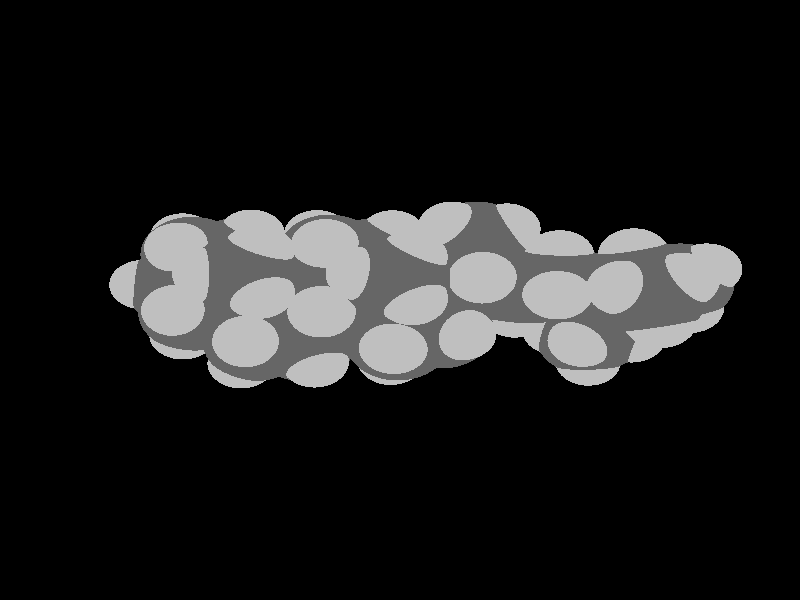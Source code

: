 global_settings {
	ambient_light rgb <0.200000002980232, 0.200000002980232, 0.200000002980232>
	max_trace_level 15
}

background { color rgb <0,0,0> }

camera {
	perspective
	location <-3.63409700432445, 3.61931072496708, -35.2380289102684>
	angle 40
	up <-0.0249551098233084, 0.992775087062693, 0.117366387868798>
	right <-0.996206785766451, -0.0344862504022379, 0.0798920429459129> * 1
	direction <0.0833623565320946, -0.11492747731007, 0.989869886637915> }

light_source {
	<-93.7354461821762, 81.6749355853809, -88.0978708612091>
	color rgb <1, 1, 1>
	fade_distance 208.812262866048
	fade_power 0
	spotlight
	area_light <20, 0, 0>, <0, 0, 20>, 20, 20
	circular
	orient
	point_at <93.7354461821762, -81.6749355853809, 88.0978708612091>
}

light_source {
	<85.7360226013721, 69.4371573066757, 53.5789065508009>
	color rgb <0.300000011920929, 0.300000011920929, 0.300000011920929> shadowless
	fade_distance 208.812262866048
	fade_power 0
	parallel
	point_at <-85.7360226013721, -69.4371573066757, -53.5789065508009>
}

#default {
	finish {ambient 0.5 diffuse 1 specular 0.2 roughness .01 metallic 1}
}

union {
cylinder {
	<-8.45821597785833, -0.21557308134584, -1.62707815277053>, 	<-8.38378285101988, 0.0160977760891691, -0.89568195118857>, 0.075
	pigment { rgbt <0.400000005960464, 0.400000005960464, 0.400000005960464, 0> }
}
cylinder {
	<-8.38378285101988, 0.0160977760891691, -0.89568195118857>, 	<-8.30934972418144, 0.247768633524178, -0.164285749606612>, 0.075
	pigment { rgbt <0.400000005960464, 0.400000005960464, 0.400000005960464, 0> }
}
cylinder {
	<-8.30934972418144, 0.247768633524178, -0.164285749606612>, 	<-8.98749447019136, 0.104102023850006, 0.215043871919387>, 0.075
	pigment { rgbt <0.400000005960464, 0.400000005960464, 0.400000005960464, 0> }
}
cylinder {
	<-8.98749447019136, 0.104102023850006, 0.215043871919387>, 	<-9.66563921620128, -0.0395645858241669, 0.594373493445385>, 0.075
	pigment { rgbt <0.400000005960464, 0.400000005960464, 0.400000005960464, 0> }
}
cylinder {
	<-8.30934972418144, 0.247768633524178, -0.164285749606612>, 	<-7.69570273540824, -0.0635323947071463, 0.212587495884251>, 0.075
	pigment { rgbt <0.400000005960464, 0.400000005960464, 0.400000005960464, 0> }
}
cylinder {
	<-7.69570273540824, -0.0635323947071463, 0.212587495884251>, 	<-7.08205574663504, -0.374833422938471, 0.589460741375114>, 0.075
	pigment { rgbt <0.400000005960464, 0.400000005960464, 0.400000005960464, 0> }
}
cylinder {
	<-7.08205574663504, -0.374833422938471, 0.589460741375114>, 	<-6.41656549258274, -0.104708851941628, 0.283760704627365>, 0.075
	pigment { rgbt <0.400000005960464, 0.400000005960464, 0.400000005960464, 0> }
}
cylinder {
	<-6.41656549258274, -0.104708851941628, 0.283760704627365>, 	<-5.75107523853045, 0.165415719055214, -0.0219393321203845>, 0.075
	pigment { rgbt <0.400000005960464, 0.400000005960464, 0.400000005960464, 0> }
}
cylinder {
	<-5.75107523853045, 0.165415719055214, -0.0219393321203845>, 	<-5.13056404941801, -0.00135088662715153, 0.39497457685716>, 0.075
	pigment { rgbt <0.400000005960464, 0.400000005960464, 0.400000005960464, 0> }
}
cylinder {
	<-5.13056404941801, -0.00135088662715153, 0.39497457685716>, 	<-4.51005286030558, -0.168117492309517, 0.811888485834705>, 0.075
	pigment { rgbt <0.400000005960464, 0.400000005960464, 0.400000005960464, 0> }
}
cylinder {
	<-4.51005286030558, -0.168117492309517, 0.811888485834705>, 	<-3.85988308833898, 0.173700369697438, 0.516353820999224>, 0.075
	pigment { rgbt <0.400000005960464, 0.400000005960464, 0.400000005960464, 0> }
}
cylinder {
	<-3.85988308833898, 0.173700369697438, 0.516353820999224>, 	<-3.20971331637238, 0.515518231704394, 0.220819156163743>, 0.075
	pigment { rgbt <0.400000005960464, 0.400000005960464, 0.400000005960464, 0> }
}
cylinder {
	<-3.20971331637238, 0.515518231704394, 0.220819156163743>, 	<-3.19172605106586, 1.24115654751113, 0.451242115612159>, 0.075
	pigment { rgbt <0.400000005960464, 0.400000005960464, 0.400000005960464, 0> }
}
cylinder {
	<-3.19172605106586, 1.24115654751113, 0.451242115612159>, 	<-3.17373878575934, 1.96679486331787, 0.681665075060574>, 0.075
	pigment { rgbt <0.400000005960464, 0.400000005960464, 0.400000005960464, 0> }
}
cylinder {
	<-3.20971331637238, 0.515518231704394, 0.220819156163743>, 	<-2.56648829060984, 0.11140259116868, 0.413279635547881>, 0.075
	pigment { rgbt <0.400000005960464, 0.400000005960464, 0.400000005960464, 0> }
}
cylinder {
	<-2.56648829060984, 0.11140259116868, 0.413279635547881>, 	<-1.9232632648473, -0.292713049367034, 0.60574011493202>, 0.075
	pigment { rgbt <0.400000005960464, 0.400000005960464, 0.400000005960464, 0> }
}
cylinder {
	<-1.9232632648473, -0.292713049367034, 0.60574011493202>, 	<-1.94317519187251, -1.04034498863289, 0.353826107164561>, 0.075
	pigment { rgbt <0.400000005960464, 0.400000005960464, 0.400000005960464, 0> }
}
cylinder {
	<-1.94317519187251, -1.04034498863289, 0.353826107164561>, 	<-1.96308711889772, -1.78797692789875, 0.101912099397102>, 0.075
	pigment { rgbt <0.400000005960464, 0.400000005960464, 0.400000005960464, 0> }
}
cylinder {
	<-1.96308711889772, -1.78797692789875, 0.101912099397102>, 	<-1.25905497889095, -2.00141743573247, -0.0768866106169089>, 0.075
	pigment { rgbt <0.400000005960464, 0.400000005960464, 0.400000005960464, 0> }
}
cylinder {
	<-1.25905497889095, -2.00141743573247, -0.0768866106169089>, 	<-0.555022838884177, -2.21485794356618, -0.25568532063092>, 0.075
	pigment { rgbt <0.400000005960464, 0.400000005960464, 0.400000005960464, 0> }
}
cylinder {
	<-0.555022838884177, -2.21485794356618, -0.25568532063092>, 	<-0.1125804066469, -1.63303369051526, 0.0137302797265256>, 0.075
	pigment { rgbt <0.400000005960464, 0.400000005960464, 0.400000005960464, 0> }
}
cylinder {
	<-0.1125804066469, -1.63303369051526, 0.0137302797265256>, 	<0.329862025590378, -1.05120943746434, 0.283145880083971>, 0.075
	pigment { rgbt <0.400000005960464, 0.400000005960464, 0.400000005960464, 0> }
}
cylinder {
	<0.329862025590378, -1.05120943746434, 0.283145880083971>, 	<1.03340909452867, -0.997998933185338, -0.00497328429248142>, 0.075
	pigment { rgbt <0.400000005960464, 0.400000005960464, 0.400000005960464, 0> }
}
cylinder {
	<1.03340909452867, -0.997998933185338, -0.00497328429248142>, 	<1.73695616346697, -0.94478842890634, -0.293092448668934>, 0.075
	pigment { rgbt <0.400000005960464, 0.400000005960464, 0.400000005960464, 0> }
}
cylinder {
	<1.73695616346697, -0.94478842890634, -0.293092448668934>, 	<2.14359346426764, -1.58830042969279, -0.184610858846351>, 0.075
	pigment { rgbt <0.400000005960464, 0.400000005960464, 0.400000005960464, 0> }
}
cylinder {
	<2.14359346426764, -1.58830042969279, -0.184610858846351>, 	<2.55023076506832, -2.23181243047924, -0.0761292690237673>, 0.075
	pigment { rgbt <0.400000005960464, 0.400000005960464, 0.400000005960464, 0> }
}
cylinder {
	<2.55023076506832, -2.23181243047924, -0.0761292690237673>, 	<3.2891687559948, -2.16186356729252, -0.323108179508795>, 0.075
	pigment { rgbt <0.400000005960464, 0.400000005960464, 0.400000005960464, 0> }
}
cylinder {
	<3.2891687559948, -2.16186356729252, -0.323108179508795>, 	<4.02810674692128, -2.0919147041058, -0.570087089993822>, 0.075
	pigment { rgbt <0.400000005960464, 0.400000005960464, 0.400000005960464, 0> }
}
cylinder {
	<4.02810674692128, -2.0919147041058, -0.570087089993822>, 	<4.3542495872914, -1.50256330571704, -0.198338815506676>, 0.075
	pigment { rgbt <0.400000005960464, 0.400000005960464, 0.400000005960464, 0> }
}
cylinder {
	<4.3542495872914, -1.50256330571704, -0.198338815506676>, 	<4.68039242766152, -0.913211907328288, 0.173409458980471>, 0.075
	pigment { rgbt <0.400000005960464, 0.400000005960464, 0.400000005960464, 0> }
}
cylinder {
	<4.68039242766152, -0.913211907328288, 0.173409458980471>, 	<5.44755302331972, -0.869990371174355, 0.0241297584388497>, 0.075
	pigment { rgbt <0.400000005960464, 0.400000005960464, 0.400000005960464, 0> }
}
cylinder {
	<5.44755302331972, -0.869990371174355, 0.0241297584388497>, 	<6.21471361897791, -0.826768835020422, -0.125149942102771>, 0.075
	pigment { rgbt <0.400000005960464, 0.400000005960464, 0.400000005960464, 0> }
}
cylinder {
	<6.21471361897791, -0.826768835020422, -0.125149942102771>, 	<6.54442383777858, -0.296343115771083, 0.28644751000576>, 0.075
	pigment { rgbt <0.400000005960464, 0.400000005960464, 0.400000005960464, 0> }
}
cylinder {
	<6.54442383777858, -0.296343115771083, 0.28644751000576>, 	<6.87413405657924, 0.234082603478257, 0.698044962114291>, 0.075
	pigment { rgbt <0.400000005960464, 0.400000005960464, 0.400000005960464, 0> }
}
cylinder {
	<6.87413405657924, 0.234082603478257, 0.698044962114291>, 	<6.53212649660425, 0.929499993084417, 0.611604217970314>, 0.075
	pigment { rgbt <0.400000005960464, 0.400000005960464, 0.400000005960464, 0> }
}
cylinder {
	<6.53212649660425, 0.929499993084417, 0.611604217970314>, 	<6.19011893662925, 1.62491738269058, 0.525163473826338>, 0.075
	pigment { rgbt <0.400000005960464, 0.400000005960464, 0.400000005960464, 0> }
}
cylinder {
	<6.19011893662925, 1.62491738269058, 0.525163473826338>, 	<5.4378550241046, 1.58114357018344, 0.654522656542715>, 0.075
	pigment { rgbt <0.400000005960464, 0.400000005960464, 0.400000005960464, 0> }
}
cylinder {
	<5.4378550241046, 1.58114357018344, 0.654522656542715>, 	<4.68559111157995, 1.53736975767629, 0.783881839259092>, 0.075
	pigment { rgbt <0.400000005960464, 0.400000005960464, 0.400000005960464, 0> }
}
cylinder {
	<4.68559111157995, 1.53736975767629, 0.783881839259092>, 	<4.30932143672275, 0.988985845208509, 0.353938485904396>, 0.075
	pigment { rgbt <0.400000005960464, 0.400000005960464, 0.400000005960464, 0> }
}
cylinder {
	<4.30932143672275, 0.988985845208509, 0.353938485904396>, 	<3.93305176186555, 0.440601932740724, -0.0760048674503002>, 0.075
	pigment { rgbt <0.400000005960464, 0.400000005960464, 0.400000005960464, 0> }
}
cylinder {
	<4.68039242766152, -0.913211907328288, 0.173409458980471>, 	<4.30672209476353, -0.236304987293782, 0.0487022957650852>, 0.075
	pigment { rgbt <0.400000005960464, 0.400000005960464, 0.400000005960464, 0> }
}
cylinder {
	<4.30672209476353, -0.236304987293782, 0.0487022957650852>, 	<3.93305176186555, 0.440601932740724, -0.0760048674503002>, 0.075
	pigment { rgbt <0.400000005960464, 0.400000005960464, 0.400000005960464, 0> }
}
cylinder {
	<3.93305176186555, 0.440601932740724, -0.0760048674503002>, 	<3.96955027701878, 0.667804259022662, -0.813255332966056>, 0.075
	pigment { rgbt <0.400000005960464, 0.400000005960464, 0.400000005960464, 0> }
}
cylinder {
	<3.96955027701878, 0.667804259022662, -0.813255332966056>, 	<4.00604879217202, 0.895006585304599, -1.55050579848181>, 0.075
	pigment { rgbt <0.400000005960464, 0.400000005960464, 0.400000005960464, 0> }
}
cylinder {
	<3.93305176186555, 0.440601932740724, -0.0760048674503002>, 	<3.20150754339922, 0.340069576303512, 0.176120295359474>, 0.075
	pigment { rgbt <0.400000005960464, 0.400000005960464, 0.400000005960464, 0> }
}
cylinder {
	<3.20150754339922, 0.340069576303512, 0.176120295359474>, 	<2.4699633249329, 0.239537219866299, 0.428245458169249>, 0.075
	pigment { rgbt <0.400000005960464, 0.400000005960464, 0.400000005960464, 0> }
}
cylinder {
	<1.73695616346697, -0.94478842890634, -0.293092448668934>, 	<2.10345974419993, -0.35262560452002, 0.0675765047501575>, 0.075
	pigment { rgbt <0.400000005960464, 0.400000005960464, 0.400000005960464, 0> }
}
cylinder {
	<2.10345974419993, -0.35262560452002, 0.0675765047501575>, 	<2.4699633249329, 0.239537219866299, 0.428245458169249>, 0.075
	pigment { rgbt <0.400000005960464, 0.400000005960464, 0.400000005960464, 0> }
}
cylinder {
	<2.4699633249329, 0.239537219866299, 0.428245458169249>, 	<2.03485328364927, 0.903269282736862, 0.412215731123218>, 0.075
	pigment { rgbt <0.400000005960464, 0.400000005960464, 0.400000005960464, 0> }
}
cylinder {
	<2.03485328364927, 0.903269282736862, 0.412215731123218>, 	<1.59974324236564, 1.56700134560742, 0.396186004077187>, 0.075
	pigment { rgbt <0.400000005960464, 0.400000005960464, 0.400000005960464, 0> }
}
cylinder {
	<1.59974324236564, 1.56700134560742, 0.396186004077187>, 	<0.871464695876013, 1.46592975907465, 0.617075592722276>, 0.075
	pigment { rgbt <0.400000005960464, 0.400000005960464, 0.400000005960464, 0> }
}
cylinder {
	<0.871464695876013, 1.46592975907465, 0.617075592722276>, 	<0.14318614938639, 1.36485817254188, 0.837965181367365>, 0.075
	pigment { rgbt <0.400000005960464, 0.400000005960464, 0.400000005960464, 0> }
}
cylinder {
	<0.14318614938639, 1.36485817254188, 0.837965181367365>, 	<-0.21459420763089, 0.784989835041982, 0.43556635254957>, 0.075
	pigment { rgbt <0.400000005960464, 0.400000005960464, 0.400000005960464, 0> }
}
cylinder {
	<-0.21459420763089, 0.784989835041982, 0.43556635254957>, 	<-0.57237456464817, 0.205121497542084, 0.0331675237317747>, 0.075
	pigment { rgbt <0.400000005960464, 0.400000005960464, 0.400000005960464, 0> }
}
cylinder {
	<-1.9232632648473, -0.292713049367034, 0.60574011493202>, 	<-1.24781891474774, -0.0437957759124748, 0.319453819331897>, 0.075
	pigment { rgbt <0.400000005960464, 0.400000005960464, 0.400000005960464, 0> }
}
cylinder {
	<-1.24781891474774, -0.0437957759124748, 0.319453819331897>, 	<-0.57237456464817, 0.205121497542084, 0.0331675237317747>, 0.075
	pigment { rgbt <0.400000005960464, 0.400000005960464, 0.400000005960464, 0> }
}
cylinder {
	<0.329862025590378, -1.05120943746434, 0.283145880083971>, 	<-0.121256269528896, -0.423043969961126, 0.158156701907873>, 0.075
	pigment { rgbt <0.400000005960464, 0.400000005960464, 0.400000005960464, 0> }
}
cylinder {
	<-0.121256269528896, -0.423043969961126, 0.158156701907873>, 	<-0.57237456464817, 0.205121497542084, 0.0331675237317747>, 0.075
	pigment { rgbt <0.400000005960464, 0.400000005960464, 0.400000005960464, 0> }
}
cylinder {
	<-0.57237456464817, 0.205121497542084, 0.0331675237317747>, 	<-0.624328073343569, 0.409846860367977, -0.713817884811988>, 0.075
	pigment { rgbt <0.400000005960464, 0.400000005960464, 0.400000005960464, 0> }
}
cylinder {
	<-0.624328073343569, 0.409846860367977, -0.713817884811988>, 	<-0.676281582038968, 0.61457222319387, -1.46080329335575>, 0.075
	pigment { rgbt <0.400000005960464, 0.400000005960464, 0.400000005960464, 0> }
}
cylinder {
	<-7.08486495850599, -1.97046671698719, 0.569701252432741>, 	<-7.08346035257051, -1.17265006996283, 0.579580996903928>, 0.075
	pigment { rgbt <0.400000005960464, 0.400000005960464, 0.400000005960464, 0> }
}
cylinder {
	<-7.08346035257051, -1.17265006996283, 0.579580996903928>, 	<-7.08205574663504, -0.374833422938471, 0.589460741375114>, 0.075
	pigment { rgbt <0.400000005960464, 0.400000005960464, 0.400000005960464, 0> }
}
cylinder {
	<-6.78321654706841, -2.54693194088127, 1.97019130102746>, 	<-6.9340407527872, -2.25869932893423, 1.2699462767301>, 0.075
	pigment { rgbt <0.400000005960464, 0.400000005960464, 0.400000005960464, 0> }
}
cylinder {
	<-6.9340407527872, -2.25869932893423, 1.2699462767301>, 	<-7.08486495850599, -1.97046671698719, 0.569701252432741>, 0.075
	pigment { rgbt <0.400000005960464, 0.400000005960464, 0.400000005960464, 0> }
}
cylinder {
	<-8.45821597785833, -0.21557308134584, -1.62707815277053>, 	<-8.95407051063488, 0.119242620689135, -1.92065840631334>, 0.075
	pigment { rgbt <0.400000005960464, 0.400000005960464, 0.400000005960464, 0> }
}
cylinder {
	<-8.95407051063488, 0.119242620689135, -1.92065840631334>, 	<-9.26912873871874, 0.331979290105304, -2.10719471558872>, 0.075
	pigment { rgbt <0.75, 0.75, 0.75, 0> }
}
cylinder {
	<-8.45821597785833, -0.21557308134584, -1.62707815277053>, 	<-8.58867166419232, -0.881626811530992, -1.70811282019845>, 0.075
	pigment { rgbt <0.400000005960464, 0.400000005960464, 0.400000005960464, 0> }
}
cylinder {
	<-8.58867166419232, -0.881626811530992, -1.70811282019845>, 	<-8.67274936437527, -1.31089338783702, -1.7603390486128>, 0.075
	pigment { rgbt <0.75, 0.75, 0.75, 0> }
}
cylinder {
	<-8.45821597785833, -0.21557308134584, -1.62707815277053>, 	<-7.91150273433278, -0.0319234233743556, -1.96903176736632>, 0.075
	pigment { rgbt <0.400000005960464, 0.400000005960464, 0.400000005960464, 0> }
}
cylinder {
	<-7.91150273433278, -0.0319234233743556, -1.96903176736632>, 	<-7.56293057181529, 0.0851674998524325, -2.18705376030668>, 0.075
	pigment { rgbt <0.75, 0.75, 0.75, 0> }
}
cylinder {
	<-8.30934972418144, 0.247768633524178, -0.164285749606612>, 	<-8.18958919591096, 0.883762803959543, -0.186357114133848>, 0.075
	pigment { rgbt <0.400000005960464, 0.400000005960464, 0.400000005960464, 0> }
}
cylinder {
	<-8.18958919591096, 0.883762803959543, -0.186357114133848>, 	<-8.11477021912057, 1.28109265682354, -0.200145938666801>, 0.075
	pigment { rgbt <0.75, 0.75, 0.75, 0> }
}
cylinder {
	<-9.66563921620128, -0.0395645858241669, 0.594373493445385>, 	<-9.84118773174338, -0.689350962022959, 0.594532541666328>, 0.075
	pigment { rgbt <0.400000005960464, 0.400000005960464, 0.400000005960464, 0> }
}
cylinder {
	<-9.84118773174338, -0.689350962022959, 0.594532541666328>, 	<-9.95335871391706, -1.1045477285477, 0.594634169385031>, 0.075
	pigment { rgbt <0.75, 0.75, 0.75, 0> }
}
cylinder {
	<-9.66563921620128, -0.0395645858241669, 0.594373493445385>, 	<-10.1323562022319, 0.329210344640557, 0.33670849858429>, 0.075
	pigment { rgbt <0.400000005960464, 0.400000005960464, 0.400000005960464, 0> }
}
cylinder {
	<-10.1323562022319, 0.329210344640557, 0.33670849858429>, 	<-10.4241182516285, 0.559745192736722, 0.175632580611379>, 0.075
	pigment { rgbt <0.75, 0.75, 0.75, 0> }
}
cylinder {
	<-9.66563921620128, -0.0395645858241669, 0.594373493445385>, 	<-9.64112403777792, 0.136601307062355, 1.23847117878489>, 0.075
	pigment { rgbt <0.400000005960464, 0.400000005960464, 0.400000005960464, 0> }
}
cylinder {
	<-9.64112403777792, 0.136601307062355, 1.23847117878489>, 	<-9.62552407680979, 0.2487025125069, 1.64833557289387>, 0.075
	pigment { rgbt <0.75, 0.75, 0.75, 0> }
}
cylinder {
	<-7.08205574663504, -0.374833422938471, 0.589460741375114>, 	<-7.12244597497765, -0.147784216867712, 1.22592544156917>, 0.075
	pigment { rgbt <0.400000005960464, 0.400000005960464, 0.400000005960464, 0> }
}
cylinder {
	<-7.12244597497765, -0.147784216867712, 1.22592544156917>, 	<-7.14833774396769, -0.00223649816976802, 1.63392504107512>, 0.075
	pigment { rgbt <0.75, 0.75, 0.75, 0> }
}
cylinder {
	<-5.75107523853045, 0.165415719055214, -0.0219393321203845>, 	<-5.78646761215308, 0.840248746703893, -0.0844563943953649>, 0.075
	pigment { rgbt <0.400000005960464, 0.400000005960464, 0.400000005960464, 0> }
}
cylinder {
	<-5.78646761215308, 0.840248746703893, -0.0844563943953649>, 	<-5.8091871862767, 1.27344712882443, -0.12458823312118>, 0.075
	pigment { rgbt <0.75, 0.75, 0.75, 0> }
}
cylinder {
	<-5.75107523853045, 0.165415719055214, -0.0219393321203845>, 	<-5.69784297794066, -0.0416136903448086, -0.652017946067471>, 0.075
	pigment { rgbt <0.400000005960464, 0.400000005960464, 0.400000005960464, 0> }
}
cylinder {
	<-5.69784297794066, -0.0416136903448086, -0.652017946067471>, 	<-5.6640522012283, -0.173031827925625, -1.0519792762688>, 0.075
	pigment { rgbt <0.75, 0.75, 0.75, 0> }
}
cylinder {
	<-4.51005286030558, -0.168117492309517, 0.811888485834705>, 	<-4.41583286548112, -0.81467005167262, 0.83153528970466>, 0.075
	pigment { rgbt <0.400000005960464, 0.400000005960464, 0.400000005960464, 0> }
}
cylinder {
	<-4.41583286548112, -0.81467005167262, 0.83153528970466>, 	<-4.35663851611925, -1.22087107249683, 0.843878527191446>, 0.075
	pigment { rgbt <0.75, 0.75, 0.75, 0> }
}
cylinder {
	<-4.51005286030558, -0.168117492309517, 0.811888485834705>, 	<-4.62020642522508, -0.0208405064456864, 1.44576290965714>, 0.075
	pigment { rgbt <0.400000005960464, 0.400000005960464, 0.400000005960464, 0> }
}
cylinder {
	<-4.62020642522508, -0.0208405064456864, 1.44576290965714>, 	<-4.68980443272327, 0.0722130844567265, 1.84626194874266>, 0.075
	pigment { rgbt <0.75, 0.75, 0.75, 0> }
}
cylinder {
	<-3.20971331637238, 0.515518231704394, 0.220819156163743>, 	<-3.28741024731728, 0.51605178021718, -0.436448371254613>, 0.075
	pigment { rgbt <0.400000005960464, 0.400000005960464, 0.400000005960464, 0> }
}
cylinder {
	<-3.28741024731728, 0.51605178021718, -0.436448371254613>, 	<-3.3365802905393, 0.516389433237906, -0.852396238674445>, 0.075
	pigment { rgbt <0.75, 0.75, 0.75, 0> }
}
cylinder {
	<-3.17373878575934, 1.96679486331787, 0.681665075060574>, 	<-2.94915969140011, 2.01568479152417, 1.30990446786828>, 0.075
	pigment { rgbt <0.400000005960464, 0.400000005960464, 0.400000005960464, 0> }
}
cylinder {
	<-2.94915969140011, 2.01568479152417, 1.30990446786828>, 	<-2.80615875104118, 2.04681549728968, 1.70993646638693>, 0.075
	pigment { rgbt <0.75, 0.75, 0.75, 0> }
}
cylinder {
	<-3.17373878575934, 1.96679486331787, 0.681665075060574>, 	<-3.78124737247564, 2.26226105708662, 0.611388325518104>, 0.075
	pigment { rgbt <0.400000005960464, 0.400000005960464, 0.400000005960464, 0> }
}
cylinder {
	<-3.78124737247564, 2.26226105708662, 0.611388325518104>, 	<-4.17140365524784, 2.45201638625615, 0.566254946391715>, 0.075
	pigment { rgbt <0.75, 0.75, 0.75, 0> }
}
cylinder {
	<-3.17373878575934, 1.96679486331787, 0.681665075060574>, 	<-2.72141812919936, 2.34544436363065, 0.356583154564228>, 0.075
	pigment { rgbt <0.400000005960464, 0.400000005960464, 0.400000005960464, 0> }
}
cylinder {
	<-2.72141812919936, 2.34544436363065, 0.356583154564228>, 	<-2.43228740041424, 2.58748328975924, 0.148785497692213>, 0.075
	pigment { rgbt <0.75, 0.75, 0.75, 0> }
}
cylinder {
	<-1.9232632648473, -0.292713049367034, 0.60574011493202>, 	<-1.88561535616721, -0.349496324297317, 1.2681024382937>, 0.075
	pigment { rgbt <0.400000005960464, 0.400000005960464, 0.400000005960464, 0> }
}
cylinder {
	<-1.88561535616721, -0.349496324297317, 1.2681024382937>, 	<-1.86170679651195, -0.385556928025067, 1.68874012247557>, 0.075
	pigment { rgbt <0.75, 0.75, 0.75, 0> }
}
cylinder {
	<-1.96308711889772, -1.78797692789875, 0.101912099397102>, 	<-2.37713535457765, -1.84956960548044, -0.41265618141702>, 0.075
	pigment { rgbt <0.400000005960464, 0.400000005960464, 0.400000005960464, 0> }
}
cylinder {
	<-2.37713535457765, -1.84956960548044, -0.41265618141702>, 	<-2.63950444178384, -1.88859890980571, -0.738721597251389>, 0.075
	pigment { rgbt <0.75, 0.75, 0.75, 0> }
}
cylinder {
	<-1.96308711889772, -1.78797692789875, 0.101912099397102>, 	<-2.20509073808087, -2.15357192247644, 0.584198200501326>, 0.075
	pigment { rgbt <0.400000005960464, 0.400000005960464, 0.400000005960464, 0> }
}
cylinder {
	<-2.20509073808087, -2.15357192247644, 0.584198200501326>, 	<-2.35687018005922, -2.38286520517352, 0.886677624348752>, 0.075
	pigment { rgbt <0.75, 0.75, 0.75, 0> }
}
cylinder {
	<-0.555022838884177, -2.21485794356618, -0.25568532063092>, 	<-0.533894817809817, -2.27518646603861, -0.925699034572978>, 0.075
	pigment { rgbt <0.400000005960464, 0.400000005960464, 0.400000005960464, 0> }
}
cylinder {
	<-0.533894817809817, -2.27518646603861, -0.925699034572978>, 	<-0.520394853784433, -2.31373398926457, -1.35381111392469>, 0.075
	pigment { rgbt <0.75, 0.75, 0.75, 0> }
}
cylinder {
	<-0.555022838884177, -2.21485794356618, -0.25568532063092>, 	<-0.368273495438232, -2.77712592131525, 0.0539554943794767>, 0.075
	pigment { rgbt <0.400000005960464, 0.400000005960464, 0.400000005960464, 0> }
}
cylinder {
	<-0.368273495438232, -2.77712592131525, 0.0539554943794767>, 	<-0.249407169153341, -3.13501060069038, 0.251042485257165>, 0.075
	pigment { rgbt <0.75, 0.75, 0.75, 0> }
}
cylinder {
	<0.329862025590378, -1.05120943746434, 0.283145880083971>, 	<0.40422467559249, -1.20452411176965, 0.922925902734491>, 0.075
	pigment { rgbt <0.400000005960464, 0.400000005960464, 0.400000005960464, 0> }
}
cylinder {
	<0.40422467559249, -1.20452411176965, 0.922925902734491>, 	<0.451294480650934, -1.30156868766823, 1.32789158033732>, 0.075
	pigment { rgbt <0.75, 0.75, 0.75, 0> }
}
cylinder {
	<1.73695616346697, -0.94478842890634, -0.293092448668934>, 	<1.70260698364632, -0.829381322834453, -0.938997753039805>, 0.075
	pigment { rgbt <0.400000005960464, 0.400000005960464, 0.400000005960464, 0> }
}
cylinder {
	<1.70260698364632, -0.829381322834453, -0.938997753039805>, 	<1.68096165740808, -0.756656894647763, -1.34601856416613>, 0.075
	pigment { rgbt <0.75, 0.75, 0.75, 0> }
}
cylinder {
	<2.55023076506832, -2.23181243047924, -0.0761292690237673>, 	<2.29119441246159, -2.70804122575143, -0.430936199843875>, 0.075
	pigment { rgbt <0.400000005960464, 0.400000005960464, 0.400000005960464, 0> }
}
cylinder {
	<2.29119441246159, -2.70804122575143, -0.430936199843875>, 	<2.1293108464696, -3.00565820047689, -0.652671144077878>, 0.075
	pigment { rgbt <0.75, 0.75, 0.75, 0> }
}
cylinder {
	<2.55023076506832, -2.23181243047924, -0.0761292690237673>, 	<2.4863415928856, -2.4230589438004, 0.550771278832814>, 0.075
	pigment { rgbt <0.400000005960464, 0.400000005960464, 0.400000005960464, 0> }
}
cylinder {
	<2.4863415928856, -2.4230589438004, 0.550771278832814>, 	<2.44602777210407, -2.54373475473548, 0.946343102206146>, 0.075
	pigment { rgbt <0.75, 0.75, 0.75, 0> }
}
cylinder {
	<4.02810674692128, -2.0919147041058, -0.570087089993822>, 	<4.05125089746101, -1.98100646568844, -1.21258775425156>, 0.075
	pigment { rgbt <0.400000005960464, 0.400000005960464, 0.400000005960464, 0> }
}
cylinder {
	<4.05125089746101, -1.98100646568844, -1.21258775425156>, 	<4.06577470451521, -1.91140746041368, -1.61578058968758>, 0.075
	pigment { rgbt <0.75, 0.75, 0.75, 0> }
}
cylinder {
	<4.02810674692128, -2.0919147041058, -0.570087089993822>, 	<4.37257009418742, -2.68022073565097, -0.45505155173866>, 0.075
	pigment { rgbt <0.400000005960464, 0.400000005960464, 0.400000005960464, 0> }
}
cylinder {
	<4.37257009418742, -2.68022073565097, -0.45505155173866>, 	<4.59596278293002, -3.06175121555085, -0.380448264057318>, 0.075
	pigment { rgbt <0.75, 0.75, 0.75, 0> }
}
cylinder {
	<4.68039242766152, -0.913211907328288, 0.173409458980471>, 	<4.62429224869758, -1.0639247132149, 0.832895504546181>, 0.075
	pigment { rgbt <0.400000005960464, 0.400000005960464, 0.400000005960464, 0> }
}
cylinder {
	<4.62429224869758, -1.0639247132149, 0.832895504546181>, 	<4.58827476953312, -1.16068546239766, 1.25629923237888>, 0.075
	pigment { rgbt <0.75, 0.75, 0.75, 0> }
}
cylinder {
	<6.21471361897791, -0.826768835020422, -0.125149942102771>, 	<6.32744669519047, -0.694985811688712, -0.770498093388528>, 0.075
	pigment { rgbt <0.400000005960464, 0.400000005960464, 0.400000005960464, 0> }
}
cylinder {
	<6.32744669519047, -0.694985811688712, -0.770498093388528>, 	<6.39918554387199, -0.611124333875732, -1.18117200496266>, 0.075
	pigment { rgbt <0.75, 0.75, 0.75, 0> }
}
cylinder {
	<6.21471361897791, -0.826768835020422, -0.125149942102771>, 	<6.45263821055314, -1.44237090462891, 0.000799203369621544>, 0.075
	pigment { rgbt <0.400000005960464, 0.400000005960464, 0.400000005960464, 0> }
}
cylinder {
	<6.45263821055314, -1.44237090462891, 0.000799203369621544>, 	<6.6045135834964, -1.83533067935179, 0.0811968340384833>, 0.075
	pigment { rgbt <0.75, 0.75, 0.75, 0> }
}
cylinder {
	<6.87413405657924, 0.234082603478257, 0.698044962114291>, 	<7.51981409504981, 0.319180157727355, 0.539106238507875>, 0.075
	pigment { rgbt <0.400000005960464, 0.400000005960464, 0.400000005960464, 0> }
}
cylinder {
	<7.51981409504981, 0.319180157727355, 0.539106238507875>, 	<7.93144648302596, 0.373431346209904, 0.437780005014639>, 0.075
	pigment { rgbt <0.75, 0.75, 0.75, 0> }
}
cylinder {
	<6.87413405657924, 0.234082603478257, 0.698044962114291>, 	<6.89347348695528, 0.0543467270289386, 1.32503484045086>, 0.075
	pigment { rgbt <0.400000005960464, 0.400000005960464, 0.400000005960464, 0> }
}
cylinder {
	<6.89347348695528, 0.0543467270289386, 1.32503484045086>, 	<6.90561097703286, -0.0584560998678448, 1.71853574916888>, 0.075
	pigment { rgbt <0.75, 0.75, 0.75, 0> }
}
cylinder {
	<6.19011893662925, 1.62491738269058, 0.525163473826338>, 	<6.28846312370504, 1.85160521063191, -0.101613003890383>, 0.075
	pigment { rgbt <0.400000005960464, 0.400000005960464, 0.400000005960464, 0> }
}
cylinder {
	<6.28846312370504, 1.85160521063191, -0.101613003890383>, 	<6.35133649378591, 1.99653119073075, -0.502323514732185>, 0.075
	pigment { rgbt <0.75, 0.75, 0.75, 0> }
}
cylinder {
	<6.19011893662925, 1.62491738269058, 0.525163473826338>, 	<6.49072517955129, 2.08232617793423, 0.961373560391784>, 0.075
	pigment { rgbt <0.400000005960464, 0.400000005960464, 0.400000005960464, 0> }
}
cylinder {
	<6.49072517955129, 2.08232617793423, 0.961373560391784>, 	<6.68696385770932, 2.38092708683068, 1.24613574614919>, 0.075
	pigment { rgbt <0.75, 0.75, 0.75, 0> }
}
cylinder {
	<4.68559111157995, 1.53736975767629, 0.783881839259092>, 	<4.38148207017568, 2.10973125100908, 0.667682429679867>, 0.075
	pigment { rgbt <0.400000005960464, 0.400000005960464, 0.400000005960464, 0> }
}
cylinder {
	<4.38148207017568, 2.10973125100908, 0.667682429679867>, 	<4.18960067074374, 2.47086988672511, 0.594364960326544>, 0.075
	pigment { rgbt <0.75, 0.75, 0.75, 0> }
}
cylinder {
	<4.68559111157995, 1.53736975767629, 0.783881839259092>, 	<4.58275097655569, 1.4208159419047, 1.45075556346388>, 0.075
	pigment { rgbt <0.400000005960464, 0.400000005960464, 0.400000005960464, 0> }
}
cylinder {
	<4.58275097655569, 1.4208159419047, 1.45075556346388>, 	<4.51640617920815, 1.3456240988988, 1.88097283299905>, 0.075
	pigment { rgbt <0.75, 0.75, 0.75, 0> }
}
cylinder {
	<4.00604879217202, 0.895006585304599, -1.55050579848181>, 	<4.64066190360817, 0.94271569962475, -1.82901863504229>, 0.075
	pigment { rgbt <0.400000005960464, 0.400000005960464, 0.400000005960464, 0> }
}
cylinder {
	<4.64066190360817, 0.94271569962475, -1.82901863504229>, 	<5.05328627705591, 0.973736085194077, -2.01010721107699>, 0.075
	pigment { rgbt <0.75, 0.75, 0.75, 0> }
}
cylinder {
	<4.00604879217202, 0.895006585304599, -1.55050579848181>, 	<3.69712800122999, 1.48459075461234, -1.65814651094849>, 0.075
	pigment { rgbt <0.400000005960464, 0.400000005960464, 0.400000005960464, 0> }
}
cylinder {
	<3.69712800122999, 1.48459075461234, -1.65814651094849>, 	<3.49954056307157, 1.86169203431915, -1.72699410308685>, 0.075
	pigment { rgbt <0.75, 0.75, 0.75, 0> }
}
cylinder {
	<4.00604879217202, 0.895006585304599, -1.55050579848181>, 	<3.68355619083372, 0.4817747748723, -1.92768011889181>, 0.075
	pigment { rgbt <0.400000005960464, 0.400000005960464, 0.400000005960464, 0> }
}
cylinder {
	<3.68355619083372, 0.4817747748723, -1.92768011889181>, 	<3.48241541065599, 0.224039346525476, -2.16292625091295>, 0.075
	pigment { rgbt <0.75, 0.75, 0.75, 0> }
}
cylinder {
	<2.4699633249329, 0.239537219866299, 0.428245458169249>, 	<2.48176036745742, 0.0478336939446945, 1.06566378973371>, 0.075
	pigment { rgbt <0.400000005960464, 0.400000005960464, 0.400000005960464, 0> }
}
cylinder {
	<2.48176036745742, 0.0478336939446945, 1.06566378973371>, 	<2.48925131418795, -0.0738951968133045, 1.47041495994372>, 0.075
	pigment { rgbt <0.75, 0.75, 0.75, 0> }
}
cylinder {
	<1.59974324236564, 1.56700134560742, 0.396186004077187>, 	<1.58245702790751, 1.82795892797691, -0.216939397188339>, 0.075
	pigment { rgbt <0.400000005960464, 0.400000005960464, 0.400000005960464, 0> }
}
cylinder {
	<1.58245702790751, 1.82795892797691, -0.216939397188339>, 	<1.57147251786603, 1.99378419821644, -0.606549403659115>, 0.075
	pigment { rgbt <0.75, 0.75, 0.75, 0> }
}
cylinder {
	<1.59974324236564, 1.56700134560742, 0.396186004077187>, 	<1.88846181085187, 2.05967193278653, 0.765476410441765>, 0.075
	pigment { rgbt <0.400000005960464, 0.400000005960464, 0.400000005960464, 0> }
}
cylinder {
	<1.88846181085187, 2.05967193278653, 0.765476410441765>, 	<2.07401243359808, 2.37629630072766, 1.00280809726195>, 0.075
	pigment { rgbt <0.75, 0.75, 0.75, 0> }
}
cylinder {
	<0.14318614938639, 1.36485817254188, 0.837965181367365>, 	<-0.225104851653821, 1.92391430481256, 0.763139702889812>, 0.075
	pigment { rgbt <0.400000005960464, 0.400000005960464, 0.400000005960464, 0> }
}
cylinder {
	<-0.225104851653821, 1.92391430481256, 0.763139702889812>, 	<-0.460541958819824, 2.28130169183386, 0.715306076368094>, 0.075
	pigment { rgbt <0.75, 0.75, 0.75, 0> }
}
cylinder {
	<0.14318614938639, 1.36485817254188, 0.837965181367365>, 	<0.160793906530451, 1.22552189348795, 1.50890730515785>, 0.075
	pigment { rgbt <0.400000005960464, 0.400000005960464, 0.400000005960464, 0> }
}
cylinder {
	<0.160793906530451, 1.22552189348795, 1.50890730515785>, 	<0.172159816198868, 1.13557951477934, 1.94200434922464>, 0.075
	pigment { rgbt <0.75, 0.75, 0.75, 0> }
}
cylinder {
	<-0.676281582038968, 0.61457222319387, -1.46080329335575>, 	<-1.0172063993909, 1.14029378311616, -1.54520894424576>, 0.075
	pigment { rgbt <0.400000005960464, 0.400000005960464, 0.400000005960464, 0> }
}
cylinder {
	<-1.0172063993909, 1.14029378311616, -1.54520894424576>, 	<-1.22709914577216, 1.46395793552669, -1.59717387309138>, 0.075
	pigment { rgbt <0.75, 0.75, 0.75, 0> }
}
cylinder {
	<-0.676281582038968, 0.61457222319387, -1.46080329335575>, 	<-0.998101475639174, 0.133956969012142, -1.7998624704696>, 0.075
	pigment { rgbt <0.400000005960464, 0.400000005960464, 0.400000005960464, 0> }
}
cylinder {
	<-0.998101475639174, 0.133956969012142, -1.7998624704696>, 	<-1.20328216227463, -0.172465877497732, -2.01603429873046>, 0.075
	pigment { rgbt <0.75, 0.75, 0.75, 0> }
}
cylinder {
	<-0.676281582038968, 0.61457222319387, -1.46080329335575>, 	<-0.0791478113194848, 0.755461817324428, -1.76473095642103>, 0.075
	pigment { rgbt <0.400000005960464, 0.400000005960464, 0.400000005960464, 0> }
}
cylinder {
	<-0.0791478113194848, 0.755461817324428, -1.76473095642103>, 	<0.306057910473703, 0.846348450205398, -1.96079200767076>, 0.075
	pigment { rgbt <0.75, 0.75, 0.75, 0> }
}
cylinder {
	<-7.08486495850599, -1.97046671698719, 0.569701252432741>, 	<-6.7035303883873, -2.20397671020309, 0.0976355353538111>, 0.075
	pigment { rgbt <0.400000005960464, 0.400000005960464, 0.400000005960464, 0> }
}
cylinder {
	<-6.7035303883873, -2.20397671020309, 0.0976355353538111>, 	<-6.46470754615642, -2.3502197330997, -0.198010558934102>, 0.075
	pigment { rgbt <0.75, 0.75, 0.75, 0> }
}
cylinder {
	<-7.08486495850599, -1.97046671698719, 0.569701252432741>, 	<-7.68814516458631, -2.17139341538471, 0.415905725732815>, 0.075
	pigment { rgbt <0.400000005960464, 0.400000005960464, 0.400000005960464, 0> }
}
cylinder {
	<-7.68814516458631, -2.17139341538471, 0.415905725732815>, 	<-8.06733774766892, -2.29768616128904, 0.319237341045036>, 0.075
	pigment { rgbt <0.75, 0.75, 0.75, 0> }
}
cylinder {
	<-6.78321654706841, -2.54693194088127, 1.97019130102746>, 	<-6.15148006986436, -2.38611771629902, 2.1642056671844>, 0.075
	pigment { rgbt <0.400000005960464, 0.400000005960464, 0.400000005960464, 0> }
}
cylinder {
	<-6.15148006986436, -2.38611771629902, 2.1642056671844>, 	<-5.74544919555322, -2.28275889095814, 2.28890295088134>, 0.075
	pigment { rgbt <0.75, 0.75, 0.75, 0> }
}
cylinder {
	<-6.78321654706841, -2.54693194088127, 1.97019130102746>, 	<-6.80000743945717, -3.22144674430655, 1.94561170872421>, 0.075
	pigment { rgbt <0.400000005960464, 0.400000005960464, 0.400000005960464, 0> }
}
cylinder {
	<-6.80000743945717, -3.22144674430655, 1.94561170872421>, 	<-6.81075514438584, -3.65319783349174, 1.92987852437486>, 0.075
	pigment { rgbt <0.75, 0.75, 0.75, 0> }
}
cylinder {
	<-6.78321654706841, -2.54693194088127, 1.97019130102746>, 	<-7.22350416710995, -2.32562563655573, 2.41746278222057>, 0.075
	pigment { rgbt <0.400000005960464, 0.400000005960464, 0.400000005960464, 0> }
}
cylinder {
	<-7.22350416710995, -2.32562563655573, 2.41746278222057>, 	<-7.50302401102025, -2.18512769651461, 2.70141638190805>, 0.075
	pigment { rgbt <0.75, 0.75, 0.75, 0> }
}
sphere {
	<-8.45821597785833, -0.21557308134584, -1.62707815277053>, 0.4104
	pigment { rgbt <0.400000005960464, 0.400000005960464, 0.400000005960464,0> }
}
sphere {
	<-8.30934972418144, 0.247768633524178, -0.164285749606612>, 0.4104
	pigment { rgbt <0.400000005960464, 0.400000005960464, 0.400000005960464,0> }
}
sphere {
	<-9.66563921620128, -0.0395645858241669, 0.594373493445385>, 0.4104
	pigment { rgbt <0.400000005960464, 0.400000005960464, 0.400000005960464,0> }
}
sphere {
	<-7.08205574663504, -0.374833422938471, 0.589460741375114>, 0.4104
	pigment { rgbt <0.400000005960464, 0.400000005960464, 0.400000005960464,0> }
}
sphere {
	<-5.75107523853045, 0.165415719055214, -0.0219393321203845>, 0.4104
	pigment { rgbt <0.400000005960464, 0.400000005960464, 0.400000005960464,0> }
}
sphere {
	<-4.51005286030558, -0.168117492309517, 0.811888485834705>, 0.4104
	pigment { rgbt <0.400000005960464, 0.400000005960464, 0.400000005960464,0> }
}
sphere {
	<-3.20971331637238, 0.515518231704394, 0.220819156163743>, 0.4104
	pigment { rgbt <0.400000005960464, 0.400000005960464, 0.400000005960464,0> }
}
sphere {
	<-3.17373878575934, 1.96679486331787, 0.681665075060574>, 0.4104
	pigment { rgbt <0.400000005960464, 0.400000005960464, 0.400000005960464,0> }
}
sphere {
	<-1.9232632648473, -0.292713049367034, 0.60574011493202>, 0.4104
	pigment { rgbt <0.400000005960464, 0.400000005960464, 0.400000005960464,0> }
}
sphere {
	<-1.96308711889772, -1.78797692789875, 0.101912099397102>, 0.4104
	pigment { rgbt <0.400000005960464, 0.400000005960464, 0.400000005960464,0> }
}
sphere {
	<-0.555022838884177, -2.21485794356618, -0.25568532063092>, 0.4104
	pigment { rgbt <0.400000005960464, 0.400000005960464, 0.400000005960464,0> }
}
sphere {
	<0.329862025590378, -1.05120943746434, 0.283145880083971>, 0.4104
	pigment { rgbt <0.400000005960464, 0.400000005960464, 0.400000005960464,0> }
}
sphere {
	<1.73695616346697, -0.94478842890634, -0.293092448668934>, 0.4104
	pigment { rgbt <0.400000005960464, 0.400000005960464, 0.400000005960464,0> }
}
sphere {
	<2.55023076506832, -2.23181243047924, -0.0761292690237673>, 0.4104
	pigment { rgbt <0.400000005960464, 0.400000005960464, 0.400000005960464,0> }
}
sphere {
	<4.02810674692128, -2.0919147041058, -0.570087089993822>, 0.4104
	pigment { rgbt <0.400000005960464, 0.400000005960464, 0.400000005960464,0> }
}
sphere {
	<4.68039242766152, -0.913211907328288, 0.173409458980471>, 0.4104
	pigment { rgbt <0.400000005960464, 0.400000005960464, 0.400000005960464,0> }
}
sphere {
	<6.21471361897791, -0.826768835020422, -0.125149942102771>, 0.4104
	pigment { rgbt <0.400000005960464, 0.400000005960464, 0.400000005960464,0> }
}
sphere {
	<6.87413405657924, 0.234082603478257, 0.698044962114291>, 0.4104
	pigment { rgbt <0.400000005960464, 0.400000005960464, 0.400000005960464,0> }
}
sphere {
	<6.19011893662925, 1.62491738269058, 0.525163473826338>, 0.4104
	pigment { rgbt <0.400000005960464, 0.400000005960464, 0.400000005960464,0> }
}
sphere {
	<4.68559111157995, 1.53736975767629, 0.783881839259092>, 0.4104
	pigment { rgbt <0.400000005960464, 0.400000005960464, 0.400000005960464,0> }
}
sphere {
	<3.93305176186555, 0.440601932740724, -0.0760048674503002>, 0.4104
	pigment { rgbt <0.400000005960464, 0.400000005960464, 0.400000005960464,0> }
}
sphere {
	<4.00604879217202, 0.895006585304599, -1.55050579848181>, 0.4104
	pigment { rgbt <0.400000005960464, 0.400000005960464, 0.400000005960464,0> }
}
sphere {
	<2.4699633249329, 0.239537219866299, 0.428245458169249>, 0.4104
	pigment { rgbt <0.400000005960464, 0.400000005960464, 0.400000005960464,0> }
}
sphere {
	<1.59974324236564, 1.56700134560742, 0.396186004077187>, 0.4104
	pigment { rgbt <0.400000005960464, 0.400000005960464, 0.400000005960464,0> }
}
sphere {
	<0.14318614938639, 1.36485817254188, 0.837965181367365>, 0.4104
	pigment { rgbt <0.400000005960464, 0.400000005960464, 0.400000005960464,0> }
}
sphere {
	<-0.57237456464817, 0.205121497542084, 0.0331675237317747>, 0.4104
	pigment { rgbt <0.400000005960464, 0.400000005960464, 0.400000005960464,0> }
}
sphere {
	<-0.676281582038968, 0.61457222319387, -1.46080329335575>, 0.4104
	pigment { rgbt <0.400000005960464, 0.400000005960464, 0.400000005960464,0> }
}
sphere {
	<-7.08486495850599, -1.97046671698719, 0.569701252432741>, 0.4104
	pigment { rgbt <0.400000005960464, 0.400000005960464, 0.400000005960464,0> }
}
sphere {
	<-6.78321654706841, -2.54693194088127, 1.97019130102746>, 0.4104
	pigment { rgbt <0.400000005960464, 0.400000005960464, 0.400000005960464,0> }
}
sphere {
	<-9.26912873871874, 0.331979290105304, -2.10719471558872>, 0.1674
	pigment { rgbt <0.75, 0.75, 0.75,0> }
}
sphere {
	<-8.67274936437527, -1.31089338783702, -1.7603390486128>, 0.1674
	pigment { rgbt <0.75, 0.75, 0.75,0> }
}
sphere {
	<-7.56293057181529, 0.0851674998524325, -2.18705376030668>, 0.1674
	pigment { rgbt <0.75, 0.75, 0.75,0> }
}
sphere {
	<-8.11477021912057, 1.28109265682354, -0.200145938666801>, 0.1674
	pigment { rgbt <0.75, 0.75, 0.75,0> }
}
sphere {
	<-9.95335871391706, -1.1045477285477, 0.594634169385031>, 0.1674
	pigment { rgbt <0.75, 0.75, 0.75,0> }
}
sphere {
	<-10.4241182516285, 0.559745192736722, 0.175632580611379>, 0.1674
	pigment { rgbt <0.75, 0.75, 0.75,0> }
}
sphere {
	<-9.62552407680979, 0.2487025125069, 1.64833557289387>, 0.1674
	pigment { rgbt <0.75, 0.75, 0.75,0> }
}
sphere {
	<-7.14833774396769, -0.00223649816976802, 1.63392504107512>, 0.1674
	pigment { rgbt <0.75, 0.75, 0.75,0> }
}
sphere {
	<-5.8091871862767, 1.27344712882443, -0.12458823312118>, 0.1674
	pigment { rgbt <0.75, 0.75, 0.75,0> }
}
sphere {
	<-5.6640522012283, -0.173031827925625, -1.0519792762688>, 0.1674
	pigment { rgbt <0.75, 0.75, 0.75,0> }
}
sphere {
	<-4.35663851611925, -1.22087107249683, 0.843878527191446>, 0.1674
	pigment { rgbt <0.75, 0.75, 0.75,0> }
}
sphere {
	<-4.68980443272327, 0.0722130844567265, 1.84626194874266>, 0.1674
	pigment { rgbt <0.75, 0.75, 0.75,0> }
}
sphere {
	<-3.3365802905393, 0.516389433237906, -0.852396238674445>, 0.1674
	pigment { rgbt <0.75, 0.75, 0.75,0> }
}
sphere {
	<-2.80615875104118, 2.04681549728968, 1.70993646638693>, 0.1674
	pigment { rgbt <0.75, 0.75, 0.75,0> }
}
sphere {
	<-4.17140365524784, 2.45201638625615, 0.566254946391715>, 0.1674
	pigment { rgbt <0.75, 0.75, 0.75,0> }
}
sphere {
	<-2.43228740041424, 2.58748328975924, 0.148785497692213>, 0.1674
	pigment { rgbt <0.75, 0.75, 0.75,0> }
}
sphere {
	<-1.86170679651195, -0.385556928025067, 1.68874012247557>, 0.1674
	pigment { rgbt <0.75, 0.75, 0.75,0> }
}
sphere {
	<-2.63950444178384, -1.88859890980571, -0.738721597251389>, 0.1674
	pigment { rgbt <0.75, 0.75, 0.75,0> }
}
sphere {
	<-2.35687018005922, -2.38286520517352, 0.886677624348752>, 0.1674
	pigment { rgbt <0.75, 0.75, 0.75,0> }
}
sphere {
	<-0.520394853784433, -2.31373398926457, -1.35381111392469>, 0.1674
	pigment { rgbt <0.75, 0.75, 0.75,0> }
}
sphere {
	<-0.249407169153341, -3.13501060069038, 0.251042485257165>, 0.1674
	pigment { rgbt <0.75, 0.75, 0.75,0> }
}
sphere {
	<0.451294480650934, -1.30156868766823, 1.32789158033732>, 0.1674
	pigment { rgbt <0.75, 0.75, 0.75,0> }
}
sphere {
	<1.68096165740808, -0.756656894647763, -1.34601856416613>, 0.1674
	pigment { rgbt <0.75, 0.75, 0.75,0> }
}
sphere {
	<2.1293108464696, -3.00565820047689, -0.652671144077878>, 0.1674
	pigment { rgbt <0.75, 0.75, 0.75,0> }
}
sphere {
	<2.44602777210407, -2.54373475473548, 0.946343102206146>, 0.1674
	pigment { rgbt <0.75, 0.75, 0.75,0> }
}
sphere {
	<4.06577470451521, -1.91140746041368, -1.61578058968758>, 0.1674
	pigment { rgbt <0.75, 0.75, 0.75,0> }
}
sphere {
	<4.59596278293002, -3.06175121555085, -0.380448264057318>, 0.1674
	pigment { rgbt <0.75, 0.75, 0.75,0> }
}
sphere {
	<4.58827476953312, -1.16068546239766, 1.25629923237888>, 0.1674
	pigment { rgbt <0.75, 0.75, 0.75,0> }
}
sphere {
	<6.39918554387199, -0.611124333875732, -1.18117200496266>, 0.1674
	pigment { rgbt <0.75, 0.75, 0.75,0> }
}
sphere {
	<6.6045135834964, -1.83533067935179, 0.0811968340384833>, 0.1674
	pigment { rgbt <0.75, 0.75, 0.75,0> }
}
sphere {
	<7.93144648302596, 0.373431346209904, 0.437780005014639>, 0.1674
	pigment { rgbt <0.75, 0.75, 0.75,0> }
}
sphere {
	<6.90561097703286, -0.0584560998678448, 1.71853574916888>, 0.1674
	pigment { rgbt <0.75, 0.75, 0.75,0> }
}
sphere {
	<6.35133649378591, 1.99653119073075, -0.502323514732185>, 0.1674
	pigment { rgbt <0.75, 0.75, 0.75,0> }
}
sphere {
	<6.68696385770932, 2.38092708683068, 1.24613574614919>, 0.1674
	pigment { rgbt <0.75, 0.75, 0.75,0> }
}
sphere {
	<4.18960067074374, 2.47086988672511, 0.594364960326544>, 0.1674
	pigment { rgbt <0.75, 0.75, 0.75,0> }
}
sphere {
	<4.51640617920815, 1.3456240988988, 1.88097283299905>, 0.1674
	pigment { rgbt <0.75, 0.75, 0.75,0> }
}
sphere {
	<5.05328627705591, 0.973736085194077, -2.01010721107699>, 0.1674
	pigment { rgbt <0.75, 0.75, 0.75,0> }
}
sphere {
	<3.49954056307157, 1.86169203431915, -1.72699410308685>, 0.1674
	pigment { rgbt <0.75, 0.75, 0.75,0> }
}
sphere {
	<3.48241541065599, 0.224039346525476, -2.16292625091295>, 0.1674
	pigment { rgbt <0.75, 0.75, 0.75,0> }
}
sphere {
	<2.48925131418795, -0.0738951968133045, 1.47041495994372>, 0.1674
	pigment { rgbt <0.75, 0.75, 0.75,0> }
}
sphere {
	<1.57147251786603, 1.99378419821644, -0.606549403659115>, 0.1674
	pigment { rgbt <0.75, 0.75, 0.75,0> }
}
sphere {
	<2.07401243359808, 2.37629630072766, 1.00280809726195>, 0.1674
	pigment { rgbt <0.75, 0.75, 0.75,0> }
}
sphere {
	<-0.460541958819824, 2.28130169183386, 0.715306076368094>, 0.1674
	pigment { rgbt <0.75, 0.75, 0.75,0> }
}
sphere {
	<0.172159816198868, 1.13557951477934, 1.94200434922464>, 0.1674
	pigment { rgbt <0.75, 0.75, 0.75,0> }
}
sphere {
	<-1.22709914577216, 1.46395793552669, -1.59717387309138>, 0.1674
	pigment { rgbt <0.75, 0.75, 0.75,0> }
}
sphere {
	<-1.20328216227463, -0.172465877497732, -2.01603429873046>, 0.1674
	pigment { rgbt <0.75, 0.75, 0.75,0> }
}
sphere {
	<0.306057910473703, 0.846348450205398, -1.96079200767076>, 0.1674
	pigment { rgbt <0.75, 0.75, 0.75,0> }
}
sphere {
	<-6.46470754615642, -2.3502197330997, -0.198010558934102>, 0.1674
	pigment { rgbt <0.75, 0.75, 0.75,0> }
}
sphere {
	<-8.06733774766892, -2.29768616128904, 0.319237341045036>, 0.1674
	pigment { rgbt <0.75, 0.75, 0.75,0> }
}
sphere {
	<-5.74544919555322, -2.28275889095814, 2.28890295088134>, 0.1674
	pigment { rgbt <0.75, 0.75, 0.75,0> }
}
sphere {
	<-6.81075514438584, -3.65319783349174, 1.92987852437486>, 0.1674
	pigment { rgbt <0.75, 0.75, 0.75,0> }
}
sphere {
	<-7.50302401102025, -2.18512769651461, 2.70141638190805>, 0.1674
	pigment { rgbt <0.75, 0.75, 0.75,0> }
}
}
merge {
}
union {
}
merge {
sphere {
	<-8.45821597785833, -0.21557308134584, -1.62707815277053>, 1.69983
	pigment { rgbt <0, 0, 0,0> }
}
sphere {
	<-8.30934972418144, 0.247768633524178, -0.164285749606612>, 1.69983
	pigment { rgbt <0, 0, 0,0> }
}
sphere {
	<-9.66563921620128, -0.0395645858241669, 0.594373493445385>, 1.69983
	pigment { rgbt <0, 0, 0,0> }
}
sphere {
	<-7.08205574663504, -0.374833422938471, 0.589460741375114>, 1.69983
	pigment { rgbt <0, 0, 0,0> }
}
sphere {
	<-5.75107523853045, 0.165415719055214, -0.0219393321203845>, 1.69983
	pigment { rgbt <0, 0, 0,0> }
}
sphere {
	<-4.51005286030558, -0.168117492309517, 0.811888485834705>, 1.69983
	pigment { rgbt <0, 0, 0,0> }
}
sphere {
	<-3.20971331637238, 0.515518231704394, 0.220819156163743>, 1.69983
	pigment { rgbt <0, 0, 0,0> }
}
sphere {
	<-3.17373878575934, 1.96679486331787, 0.681665075060574>, 1.69983
	pigment { rgbt <0, 0, 0,0> }
}
sphere {
	<-1.9232632648473, -0.292713049367034, 0.60574011493202>, 1.69983
	pigment { rgbt <0, 0, 0,0> }
}
sphere {
	<-1.96308711889772, -1.78797692789875, 0.101912099397102>, 1.69983
	pigment { rgbt <0, 0, 0,0> }
}
sphere {
	<-0.555022838884177, -2.21485794356618, -0.25568532063092>, 1.69983
	pigment { rgbt <0, 0, 0,0> }
}
sphere {
	<0.329862025590378, -1.05120943746434, 0.283145880083971>, 1.69983
	pigment { rgbt <0, 0, 0,0> }
}
sphere {
	<1.73695616346697, -0.94478842890634, -0.293092448668934>, 1.69983
	pigment { rgbt <0, 0, 0,0> }
}
sphere {
	<2.55023076506832, -2.23181243047924, -0.0761292690237673>, 1.69983
	pigment { rgbt <0, 0, 0,0> }
}
sphere {
	<4.02810674692128, -2.0919147041058, -0.570087089993822>, 1.69983
	pigment { rgbt <0, 0, 0,0> }
}
sphere {
	<4.68039242766152, -0.913211907328288, 0.173409458980471>, 1.69983
	pigment { rgbt <0, 0, 0,0> }
}
sphere {
	<6.21471361897791, -0.826768835020422, -0.125149942102771>, 1.69983
	pigment { rgbt <0, 0, 0,0> }
}
sphere {
	<6.87413405657924, 0.234082603478257, 0.698044962114291>, 1.69983
	pigment { rgbt <0, 0, 0,0> }
}
sphere {
	<6.19011893662925, 1.62491738269058, 0.525163473826338>, 1.69983
	pigment { rgbt <0, 0, 0,0> }
}
sphere {
	<4.68559111157995, 1.53736975767629, 0.783881839259092>, 1.69983
	pigment { rgbt <0, 0, 0,0> }
}
sphere {
	<3.93305176186555, 0.440601932740724, -0.0760048674503002>, 1.69983
	pigment { rgbt <0, 0, 0,0> }
}
sphere {
	<4.00604879217202, 0.895006585304599, -1.55050579848181>, 1.69983
	pigment { rgbt <0, 0, 0,0> }
}
sphere {
	<2.4699633249329, 0.239537219866299, 0.428245458169249>, 1.69983
	pigment { rgbt <0, 0, 0,0> }
}
sphere {
	<1.59974324236564, 1.56700134560742, 0.396186004077187>, 1.69983
	pigment { rgbt <0, 0, 0,0> }
}
sphere {
	<0.14318614938639, 1.36485817254188, 0.837965181367365>, 1.69983
	pigment { rgbt <0, 0, 0,0> }
}
sphere {
	<-0.57237456464817, 0.205121497542084, 0.0331675237317747>, 1.69983
	pigment { rgbt <0, 0, 0,0> }
}
sphere {
	<-0.676281582038968, 0.61457222319387, -1.46080329335575>, 1.69983
	pigment { rgbt <0, 0, 0,0> }
}
sphere {
	<-7.08486495850599, -1.97046671698719, 0.569701252432741>, 1.69983
	pigment { rgbt <0, 0, 0,0> }
}
sphere {
	<-6.78321654706841, -2.54693194088127, 1.97019130102746>, 1.69983
	pigment { rgbt <0, 0, 0,0> }
}
sphere {
	<-9.26912873871874, 0.331979290105304, -2.10719471558872>, 1.09989
	pigment { rgbt <0, 0, 0,0> }
}
sphere {
	<-8.67274936437527, -1.31089338783702, -1.7603390486128>, 1.09989
	pigment { rgbt <0, 0, 0,0> }
}
sphere {
	<-7.56293057181529, 0.0851674998524325, -2.18705376030668>, 1.09989
	pigment { rgbt <0, 0, 0,0> }
}
sphere {
	<-8.11477021912057, 1.28109265682354, -0.200145938666801>, 1.09989
	pigment { rgbt <0, 0, 0,0> }
}
sphere {
	<-9.95335871391706, -1.1045477285477, 0.594634169385031>, 1.09989
	pigment { rgbt <0, 0, 0,0> }
}
sphere {
	<-10.4241182516285, 0.559745192736722, 0.175632580611379>, 1.09989
	pigment { rgbt <0, 0, 0,0> }
}
sphere {
	<-9.62552407680979, 0.2487025125069, 1.64833557289387>, 1.09989
	pigment { rgbt <0, 0, 0,0> }
}
sphere {
	<-7.14833774396769, -0.00223649816976802, 1.63392504107512>, 1.09989
	pigment { rgbt <0, 0, 0,0> }
}
sphere {
	<-5.8091871862767, 1.27344712882443, -0.12458823312118>, 1.09989
	pigment { rgbt <0, 0, 0,0> }
}
sphere {
	<-5.6640522012283, -0.173031827925625, -1.0519792762688>, 1.09989
	pigment { rgbt <0, 0, 0,0> }
}
sphere {
	<-4.35663851611925, -1.22087107249683, 0.843878527191446>, 1.09989
	pigment { rgbt <0, 0, 0,0> }
}
sphere {
	<-4.68980443272327, 0.0722130844567265, 1.84626194874266>, 1.09989
	pigment { rgbt <0, 0, 0,0> }
}
sphere {
	<-3.3365802905393, 0.516389433237906, -0.852396238674445>, 1.09989
	pigment { rgbt <0, 0, 0,0> }
}
sphere {
	<-2.80615875104118, 2.04681549728968, 1.70993646638693>, 1.09989
	pigment { rgbt <0, 0, 0,0> }
}
sphere {
	<-4.17140365524784, 2.45201638625615, 0.566254946391715>, 1.09989
	pigment { rgbt <0, 0, 0,0> }
}
sphere {
	<-2.43228740041424, 2.58748328975924, 0.148785497692213>, 1.09989
	pigment { rgbt <0, 0, 0,0> }
}
sphere {
	<-1.86170679651195, -0.385556928025067, 1.68874012247557>, 1.09989
	pigment { rgbt <0, 0, 0,0> }
}
sphere {
	<-2.63950444178384, -1.88859890980571, -0.738721597251389>, 1.09989
	pigment { rgbt <0, 0, 0,0> }
}
sphere {
	<-2.35687018005922, -2.38286520517352, 0.886677624348752>, 1.09989
	pigment { rgbt <0, 0, 0,0> }
}
sphere {
	<-0.520394853784433, -2.31373398926457, -1.35381111392469>, 1.09989
	pigment { rgbt <0, 0, 0,0> }
}
sphere {
	<-0.249407169153341, -3.13501060069038, 0.251042485257165>, 1.09989
	pigment { rgbt <0, 0, 0,0> }
}
sphere {
	<0.451294480650934, -1.30156868766823, 1.32789158033732>, 1.09989
	pigment { rgbt <0, 0, 0,0> }
}
sphere {
	<1.68096165740808, -0.756656894647763, -1.34601856416613>, 1.09989
	pigment { rgbt <0, 0, 0,0> }
}
sphere {
	<2.1293108464696, -3.00565820047689, -0.652671144077878>, 1.09989
	pigment { rgbt <0, 0, 0,0> }
}
sphere {
	<2.44602777210407, -2.54373475473548, 0.946343102206146>, 1.09989
	pigment { rgbt <0, 0, 0,0> }
}
sphere {
	<4.06577470451521, -1.91140746041368, -1.61578058968758>, 1.09989
	pigment { rgbt <0, 0, 0,0> }
}
sphere {
	<4.59596278293002, -3.06175121555085, -0.380448264057318>, 1.09989
	pigment { rgbt <0, 0, 0,0> }
}
sphere {
	<4.58827476953312, -1.16068546239766, 1.25629923237888>, 1.09989
	pigment { rgbt <0, 0, 0,0> }
}
sphere {
	<6.39918554387199, -0.611124333875732, -1.18117200496266>, 1.09989
	pigment { rgbt <0, 0, 0,0> }
}
sphere {
	<6.6045135834964, -1.83533067935179, 0.0811968340384833>, 1.09989
	pigment { rgbt <0, 0, 0,0> }
}
sphere {
	<7.93144648302596, 0.373431346209904, 0.437780005014639>, 1.09989
	pigment { rgbt <0, 0, 0,0> }
}
sphere {
	<6.90561097703286, -0.0584560998678448, 1.71853574916888>, 1.09989
	pigment { rgbt <0, 0, 0,0> }
}
sphere {
	<6.35133649378591, 1.99653119073075, -0.502323514732185>, 1.09989
	pigment { rgbt <0, 0, 0,0> }
}
sphere {
	<6.68696385770932, 2.38092708683068, 1.24613574614919>, 1.09989
	pigment { rgbt <0, 0, 0,0> }
}
sphere {
	<4.18960067074374, 2.47086988672511, 0.594364960326544>, 1.09989
	pigment { rgbt <0, 0, 0,0> }
}
sphere {
	<4.51640617920815, 1.3456240988988, 1.88097283299905>, 1.09989
	pigment { rgbt <0, 0, 0,0> }
}
sphere {
	<5.05328627705591, 0.973736085194077, -2.01010721107699>, 1.09989
	pigment { rgbt <0, 0, 0,0> }
}
sphere {
	<3.49954056307157, 1.86169203431915, -1.72699410308685>, 1.09989
	pigment { rgbt <0, 0, 0,0> }
}
sphere {
	<3.48241541065599, 0.224039346525476, -2.16292625091295>, 1.09989
	pigment { rgbt <0, 0, 0,0> }
}
sphere {
	<2.48925131418795, -0.0738951968133045, 1.47041495994372>, 1.09989
	pigment { rgbt <0, 0, 0,0> }
}
sphere {
	<1.57147251786603, 1.99378419821644, -0.606549403659115>, 1.09989
	pigment { rgbt <0, 0, 0,0> }
}
sphere {
	<2.07401243359808, 2.37629630072766, 1.00280809726195>, 1.09989
	pigment { rgbt <0, 0, 0,0> }
}
sphere {
	<-0.460541958819824, 2.28130169183386, 0.715306076368094>, 1.09989
	pigment { rgbt <0, 0, 0,0> }
}
sphere {
	<0.172159816198868, 1.13557951477934, 1.94200434922464>, 1.09989
	pigment { rgbt <0, 0, 0,0> }
}
sphere {
	<-1.22709914577216, 1.46395793552669, -1.59717387309138>, 1.09989
	pigment { rgbt <0, 0, 0,0> }
}
sphere {
	<-1.20328216227463, -0.172465877497732, -2.01603429873046>, 1.09989
	pigment { rgbt <0, 0, 0,0> }
}
sphere {
	<0.306057910473703, 0.846348450205398, -1.96079200767076>, 1.09989
	pigment { rgbt <0, 0, 0,0> }
}
sphere {
	<-6.46470754615642, -2.3502197330997, -0.198010558934102>, 1.09989
	pigment { rgbt <0, 0, 0,0> }
}
sphere {
	<-8.06733774766892, -2.29768616128904, 0.319237341045036>, 1.09989
	pigment { rgbt <0, 0, 0,0> }
}
sphere {
	<-5.74544919555322, -2.28275889095814, 2.28890295088134>, 1.09989
	pigment { rgbt <0, 0, 0,0> }
}
sphere {
	<-6.81075514438584, -3.65319783349174, 1.92987852437486>, 1.09989
	pigment { rgbt <0, 0, 0,0> }
}
sphere {
	<-7.50302401102025, -2.18512769651461, 2.70141638190805>, 1.09989
	pigment { rgbt <0, 0, 0,0> }
}
sphere {
	<-8.45821597785833, -0.21557308134584, -1.62707815277053>, 1.7
	pigment { rgbt <0.400000005960464, 0.400000005960464, 0.400000005960464,0.350000023841858> }
}
sphere {
	<-8.30934972418144, 0.247768633524178, -0.164285749606612>, 1.7
	pigment { rgbt <0.400000005960464, 0.400000005960464, 0.400000005960464,0.350000023841858> }
}
sphere {
	<-9.66563921620128, -0.0395645858241669, 0.594373493445385>, 1.7
	pigment { rgbt <0.400000005960464, 0.400000005960464, 0.400000005960464,0.350000023841858> }
}
sphere {
	<-7.08205574663504, -0.374833422938471, 0.589460741375114>, 1.7
	pigment { rgbt <0.400000005960464, 0.400000005960464, 0.400000005960464,0.350000023841858> }
}
sphere {
	<-5.75107523853045, 0.165415719055214, -0.0219393321203845>, 1.7
	pigment { rgbt <0.400000005960464, 0.400000005960464, 0.400000005960464,0.350000023841858> }
}
sphere {
	<-4.51005286030558, -0.168117492309517, 0.811888485834705>, 1.7
	pigment { rgbt <0.400000005960464, 0.400000005960464, 0.400000005960464,0.350000023841858> }
}
sphere {
	<-3.20971331637238, 0.515518231704394, 0.220819156163743>, 1.7
	pigment { rgbt <0.400000005960464, 0.400000005960464, 0.400000005960464,0.350000023841858> }
}
sphere {
	<-3.17373878575934, 1.96679486331787, 0.681665075060574>, 1.7
	pigment { rgbt <0.400000005960464, 0.400000005960464, 0.400000005960464,0.350000023841858> }
}
sphere {
	<-1.9232632648473, -0.292713049367034, 0.60574011493202>, 1.7
	pigment { rgbt <0.400000005960464, 0.400000005960464, 0.400000005960464,0.350000023841858> }
}
sphere {
	<-1.96308711889772, -1.78797692789875, 0.101912099397102>, 1.7
	pigment { rgbt <0.400000005960464, 0.400000005960464, 0.400000005960464,0.350000023841858> }
}
sphere {
	<-0.555022838884177, -2.21485794356618, -0.25568532063092>, 1.7
	pigment { rgbt <0.400000005960464, 0.400000005960464, 0.400000005960464,0.350000023841858> }
}
sphere {
	<0.329862025590378, -1.05120943746434, 0.283145880083971>, 1.7
	pigment { rgbt <0.400000005960464, 0.400000005960464, 0.400000005960464,0.350000023841858> }
}
sphere {
	<1.73695616346697, -0.94478842890634, -0.293092448668934>, 1.7
	pigment { rgbt <0.400000005960464, 0.400000005960464, 0.400000005960464,0.350000023841858> }
}
sphere {
	<2.55023076506832, -2.23181243047924, -0.0761292690237673>, 1.7
	pigment { rgbt <0.400000005960464, 0.400000005960464, 0.400000005960464,0.350000023841858> }
}
sphere {
	<4.02810674692128, -2.0919147041058, -0.570087089993822>, 1.7
	pigment { rgbt <0.400000005960464, 0.400000005960464, 0.400000005960464,0.350000023841858> }
}
sphere {
	<4.68039242766152, -0.913211907328288, 0.173409458980471>, 1.7
	pigment { rgbt <0.400000005960464, 0.400000005960464, 0.400000005960464,0.350000023841858> }
}
sphere {
	<6.21471361897791, -0.826768835020422, -0.125149942102771>, 1.7
	pigment { rgbt <0.400000005960464, 0.400000005960464, 0.400000005960464,0.350000023841858> }
}
sphere {
	<6.87413405657924, 0.234082603478257, 0.698044962114291>, 1.7
	pigment { rgbt <0.400000005960464, 0.400000005960464, 0.400000005960464,0.350000023841858> }
}
sphere {
	<6.19011893662925, 1.62491738269058, 0.525163473826338>, 1.7
	pigment { rgbt <0.400000005960464, 0.400000005960464, 0.400000005960464,0.350000023841858> }
}
sphere {
	<4.68559111157995, 1.53736975767629, 0.783881839259092>, 1.7
	pigment { rgbt <0.400000005960464, 0.400000005960464, 0.400000005960464,0.350000023841858> }
}
sphere {
	<3.93305176186555, 0.440601932740724, -0.0760048674503002>, 1.7
	pigment { rgbt <0.400000005960464, 0.400000005960464, 0.400000005960464,0.350000023841858> }
}
sphere {
	<4.00604879217202, 0.895006585304599, -1.55050579848181>, 1.7
	pigment { rgbt <0.400000005960464, 0.400000005960464, 0.400000005960464,0.350000023841858> }
}
sphere {
	<2.4699633249329, 0.239537219866299, 0.428245458169249>, 1.7
	pigment { rgbt <0.400000005960464, 0.400000005960464, 0.400000005960464,0.350000023841858> }
}
sphere {
	<1.59974324236564, 1.56700134560742, 0.396186004077187>, 1.7
	pigment { rgbt <0.400000005960464, 0.400000005960464, 0.400000005960464,0.350000023841858> }
}
sphere {
	<0.14318614938639, 1.36485817254188, 0.837965181367365>, 1.7
	pigment { rgbt <0.400000005960464, 0.400000005960464, 0.400000005960464,0.350000023841858> }
}
sphere {
	<-0.57237456464817, 0.205121497542084, 0.0331675237317747>, 1.7
	pigment { rgbt <0.400000005960464, 0.400000005960464, 0.400000005960464,0.350000023841858> }
}
sphere {
	<-0.676281582038968, 0.61457222319387, -1.46080329335575>, 1.7
	pigment { rgbt <0.400000005960464, 0.400000005960464, 0.400000005960464,0.350000023841858> }
}
sphere {
	<-7.08486495850599, -1.97046671698719, 0.569701252432741>, 1.7
	pigment { rgbt <0.400000005960464, 0.400000005960464, 0.400000005960464,0.350000023841858> }
}
sphere {
	<-6.78321654706841, -2.54693194088127, 1.97019130102746>, 1.7
	pigment { rgbt <0.400000005960464, 0.400000005960464, 0.400000005960464,0.350000023841858> }
}
sphere {
	<-9.26912873871874, 0.331979290105304, -2.10719471558872>, 1.1
	pigment { rgbt <0.75, 0.75, 0.75,0.350000023841858> }
}
sphere {
	<-8.67274936437527, -1.31089338783702, -1.7603390486128>, 1.1
	pigment { rgbt <0.75, 0.75, 0.75,0.350000023841858> }
}
sphere {
	<-7.56293057181529, 0.0851674998524325, -2.18705376030668>, 1.1
	pigment { rgbt <0.75, 0.75, 0.75,0.350000023841858> }
}
sphere {
	<-8.11477021912057, 1.28109265682354, -0.200145938666801>, 1.1
	pigment { rgbt <0.75, 0.75, 0.75,0.350000023841858> }
}
sphere {
	<-9.95335871391706, -1.1045477285477, 0.594634169385031>, 1.1
	pigment { rgbt <0.75, 0.75, 0.75,0.350000023841858> }
}
sphere {
	<-10.4241182516285, 0.559745192736722, 0.175632580611379>, 1.1
	pigment { rgbt <0.75, 0.75, 0.75,0.350000023841858> }
}
sphere {
	<-9.62552407680979, 0.2487025125069, 1.64833557289387>, 1.1
	pigment { rgbt <0.75, 0.75, 0.75,0.350000023841858> }
}
sphere {
	<-7.14833774396769, -0.00223649816976802, 1.63392504107512>, 1.1
	pigment { rgbt <0.75, 0.75, 0.75,0.350000023841858> }
}
sphere {
	<-5.8091871862767, 1.27344712882443, -0.12458823312118>, 1.1
	pigment { rgbt <0.75, 0.75, 0.75,0.350000023841858> }
}
sphere {
	<-5.6640522012283, -0.173031827925625, -1.0519792762688>, 1.1
	pigment { rgbt <0.75, 0.75, 0.75,0.350000023841858> }
}
sphere {
	<-4.35663851611925, -1.22087107249683, 0.843878527191446>, 1.1
	pigment { rgbt <0.75, 0.75, 0.75,0.350000023841858> }
}
sphere {
	<-4.68980443272327, 0.0722130844567265, 1.84626194874266>, 1.1
	pigment { rgbt <0.75, 0.75, 0.75,0.350000023841858> }
}
sphere {
	<-3.3365802905393, 0.516389433237906, -0.852396238674445>, 1.1
	pigment { rgbt <0.75, 0.75, 0.75,0.350000023841858> }
}
sphere {
	<-2.80615875104118, 2.04681549728968, 1.70993646638693>, 1.1
	pigment { rgbt <0.75, 0.75, 0.75,0.350000023841858> }
}
sphere {
	<-4.17140365524784, 2.45201638625615, 0.566254946391715>, 1.1
	pigment { rgbt <0.75, 0.75, 0.75,0.350000023841858> }
}
sphere {
	<-2.43228740041424, 2.58748328975924, 0.148785497692213>, 1.1
	pigment { rgbt <0.75, 0.75, 0.75,0.350000023841858> }
}
sphere {
	<-1.86170679651195, -0.385556928025067, 1.68874012247557>, 1.1
	pigment { rgbt <0.75, 0.75, 0.75,0.350000023841858> }
}
sphere {
	<-2.63950444178384, -1.88859890980571, -0.738721597251389>, 1.1
	pigment { rgbt <0.75, 0.75, 0.75,0.350000023841858> }
}
sphere {
	<-2.35687018005922, -2.38286520517352, 0.886677624348752>, 1.1
	pigment { rgbt <0.75, 0.75, 0.75,0.350000023841858> }
}
sphere {
	<-0.520394853784433, -2.31373398926457, -1.35381111392469>, 1.1
	pigment { rgbt <0.75, 0.75, 0.75,0.350000023841858> }
}
sphere {
	<-0.249407169153341, -3.13501060069038, 0.251042485257165>, 1.1
	pigment { rgbt <0.75, 0.75, 0.75,0.350000023841858> }
}
sphere {
	<0.451294480650934, -1.30156868766823, 1.32789158033732>, 1.1
	pigment { rgbt <0.75, 0.75, 0.75,0.350000023841858> }
}
sphere {
	<1.68096165740808, -0.756656894647763, -1.34601856416613>, 1.1
	pigment { rgbt <0.75, 0.75, 0.75,0.350000023841858> }
}
sphere {
	<2.1293108464696, -3.00565820047689, -0.652671144077878>, 1.1
	pigment { rgbt <0.75, 0.75, 0.75,0.350000023841858> }
}
sphere {
	<2.44602777210407, -2.54373475473548, 0.946343102206146>, 1.1
	pigment { rgbt <0.75, 0.75, 0.75,0.350000023841858> }
}
sphere {
	<4.06577470451521, -1.91140746041368, -1.61578058968758>, 1.1
	pigment { rgbt <0.75, 0.75, 0.75,0.350000023841858> }
}
sphere {
	<4.59596278293002, -3.06175121555085, -0.380448264057318>, 1.1
	pigment { rgbt <0.75, 0.75, 0.75,0.350000023841858> }
}
sphere {
	<4.58827476953312, -1.16068546239766, 1.25629923237888>, 1.1
	pigment { rgbt <0.75, 0.75, 0.75,0.350000023841858> }
}
sphere {
	<6.39918554387199, -0.611124333875732, -1.18117200496266>, 1.1
	pigment { rgbt <0.75, 0.75, 0.75,0.350000023841858> }
}
sphere {
	<6.6045135834964, -1.83533067935179, 0.0811968340384833>, 1.1
	pigment { rgbt <0.75, 0.75, 0.75,0.350000023841858> }
}
sphere {
	<7.93144648302596, 0.373431346209904, 0.437780005014639>, 1.1
	pigment { rgbt <0.75, 0.75, 0.75,0.350000023841858> }
}
sphere {
	<6.90561097703286, -0.0584560998678448, 1.71853574916888>, 1.1
	pigment { rgbt <0.75, 0.75, 0.75,0.350000023841858> }
}
sphere {
	<6.35133649378591, 1.99653119073075, -0.502323514732185>, 1.1
	pigment { rgbt <0.75, 0.75, 0.75,0.350000023841858> }
}
sphere {
	<6.68696385770932, 2.38092708683068, 1.24613574614919>, 1.1
	pigment { rgbt <0.75, 0.75, 0.75,0.350000023841858> }
}
sphere {
	<4.18960067074374, 2.47086988672511, 0.594364960326544>, 1.1
	pigment { rgbt <0.75, 0.75, 0.75,0.350000023841858> }
}
sphere {
	<4.51640617920815, 1.3456240988988, 1.88097283299905>, 1.1
	pigment { rgbt <0.75, 0.75, 0.75,0.350000023841858> }
}
sphere {
	<5.05328627705591, 0.973736085194077, -2.01010721107699>, 1.1
	pigment { rgbt <0.75, 0.75, 0.75,0.350000023841858> }
}
sphere {
	<3.49954056307157, 1.86169203431915, -1.72699410308685>, 1.1
	pigment { rgbt <0.75, 0.75, 0.75,0.350000023841858> }
}
sphere {
	<3.48241541065599, 0.224039346525476, -2.16292625091295>, 1.1
	pigment { rgbt <0.75, 0.75, 0.75,0.350000023841858> }
}
sphere {
	<2.48925131418795, -0.0738951968133045, 1.47041495994372>, 1.1
	pigment { rgbt <0.75, 0.75, 0.75,0.350000023841858> }
}
sphere {
	<1.57147251786603, 1.99378419821644, -0.606549403659115>, 1.1
	pigment { rgbt <0.75, 0.75, 0.75,0.350000023841858> }
}
sphere {
	<2.07401243359808, 2.37629630072766, 1.00280809726195>, 1.1
	pigment { rgbt <0.75, 0.75, 0.75,0.350000023841858> }
}
sphere {
	<-0.460541958819824, 2.28130169183386, 0.715306076368094>, 1.1
	pigment { rgbt <0.75, 0.75, 0.75,0.350000023841858> }
}
sphere {
	<0.172159816198868, 1.13557951477934, 1.94200434922464>, 1.1
	pigment { rgbt <0.75, 0.75, 0.75,0.350000023841858> }
}
sphere {
	<-1.22709914577216, 1.46395793552669, -1.59717387309138>, 1.1
	pigment { rgbt <0.75, 0.75, 0.75,0.350000023841858> }
}
sphere {
	<-1.20328216227463, -0.172465877497732, -2.01603429873046>, 1.1
	pigment { rgbt <0.75, 0.75, 0.75,0.350000023841858> }
}
sphere {
	<0.306057910473703, 0.846348450205398, -1.96079200767076>, 1.1
	pigment { rgbt <0.75, 0.75, 0.75,0.350000023841858> }
}
sphere {
	<-6.46470754615642, -2.3502197330997, -0.198010558934102>, 1.1
	pigment { rgbt <0.75, 0.75, 0.75,0.350000023841858> }
}
sphere {
	<-8.06733774766892, -2.29768616128904, 0.319237341045036>, 1.1
	pigment { rgbt <0.75, 0.75, 0.75,0.350000023841858> }
}
sphere {
	<-5.74544919555322, -2.28275889095814, 2.28890295088134>, 1.1
	pigment { rgbt <0.75, 0.75, 0.75,0.350000023841858> }
}
sphere {
	<-6.81075514438584, -3.65319783349174, 1.92987852437486>, 1.1
	pigment { rgbt <0.75, 0.75, 0.75,0.350000023841858> }
}
sphere {
	<-7.50302401102025, -2.18512769651461, 2.70141638190805>, 1.1
	pigment { rgbt <0.75, 0.75, 0.75,0.350000023841858> }
}
}
